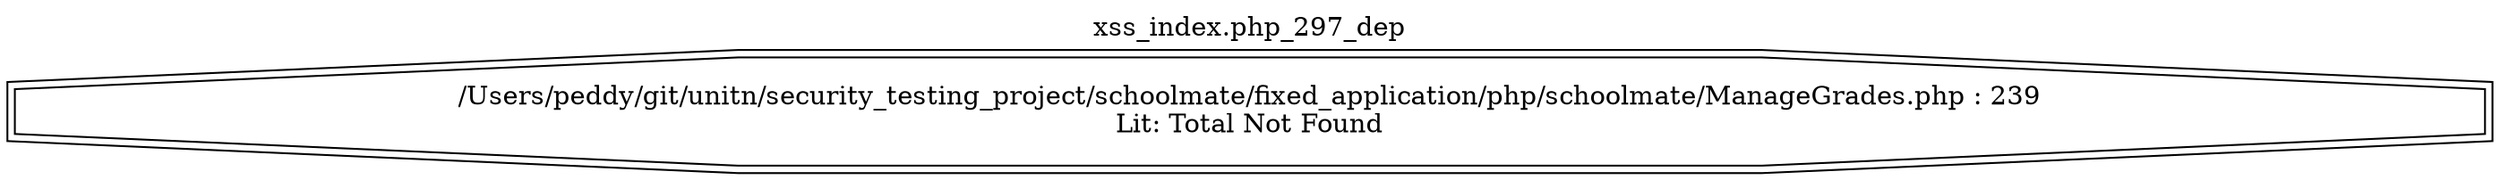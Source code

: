 digraph cfg {
  label="xss_index.php_297_dep";
  labelloc=t;
  n1 [shape=doubleoctagon, label="/Users/peddy/git/unitn/security_testing_project/schoolmate/fixed_application/php/schoolmate/ManageGrades.php : 239\nLit: Total Not Found\n"];
}
